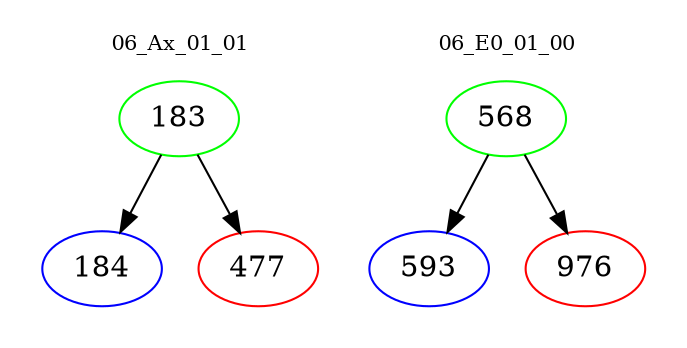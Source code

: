 digraph{
subgraph cluster_0 {
color = white
label = "06_Ax_01_01";
fontsize=10;
T0_183 [label="183", color="green"]
T0_183 -> T0_184 [color="black"]
T0_184 [label="184", color="blue"]
T0_183 -> T0_477 [color="black"]
T0_477 [label="477", color="red"]
}
subgraph cluster_1 {
color = white
label = "06_E0_01_00";
fontsize=10;
T1_568 [label="568", color="green"]
T1_568 -> T1_593 [color="black"]
T1_593 [label="593", color="blue"]
T1_568 -> T1_976 [color="black"]
T1_976 [label="976", color="red"]
}
}
